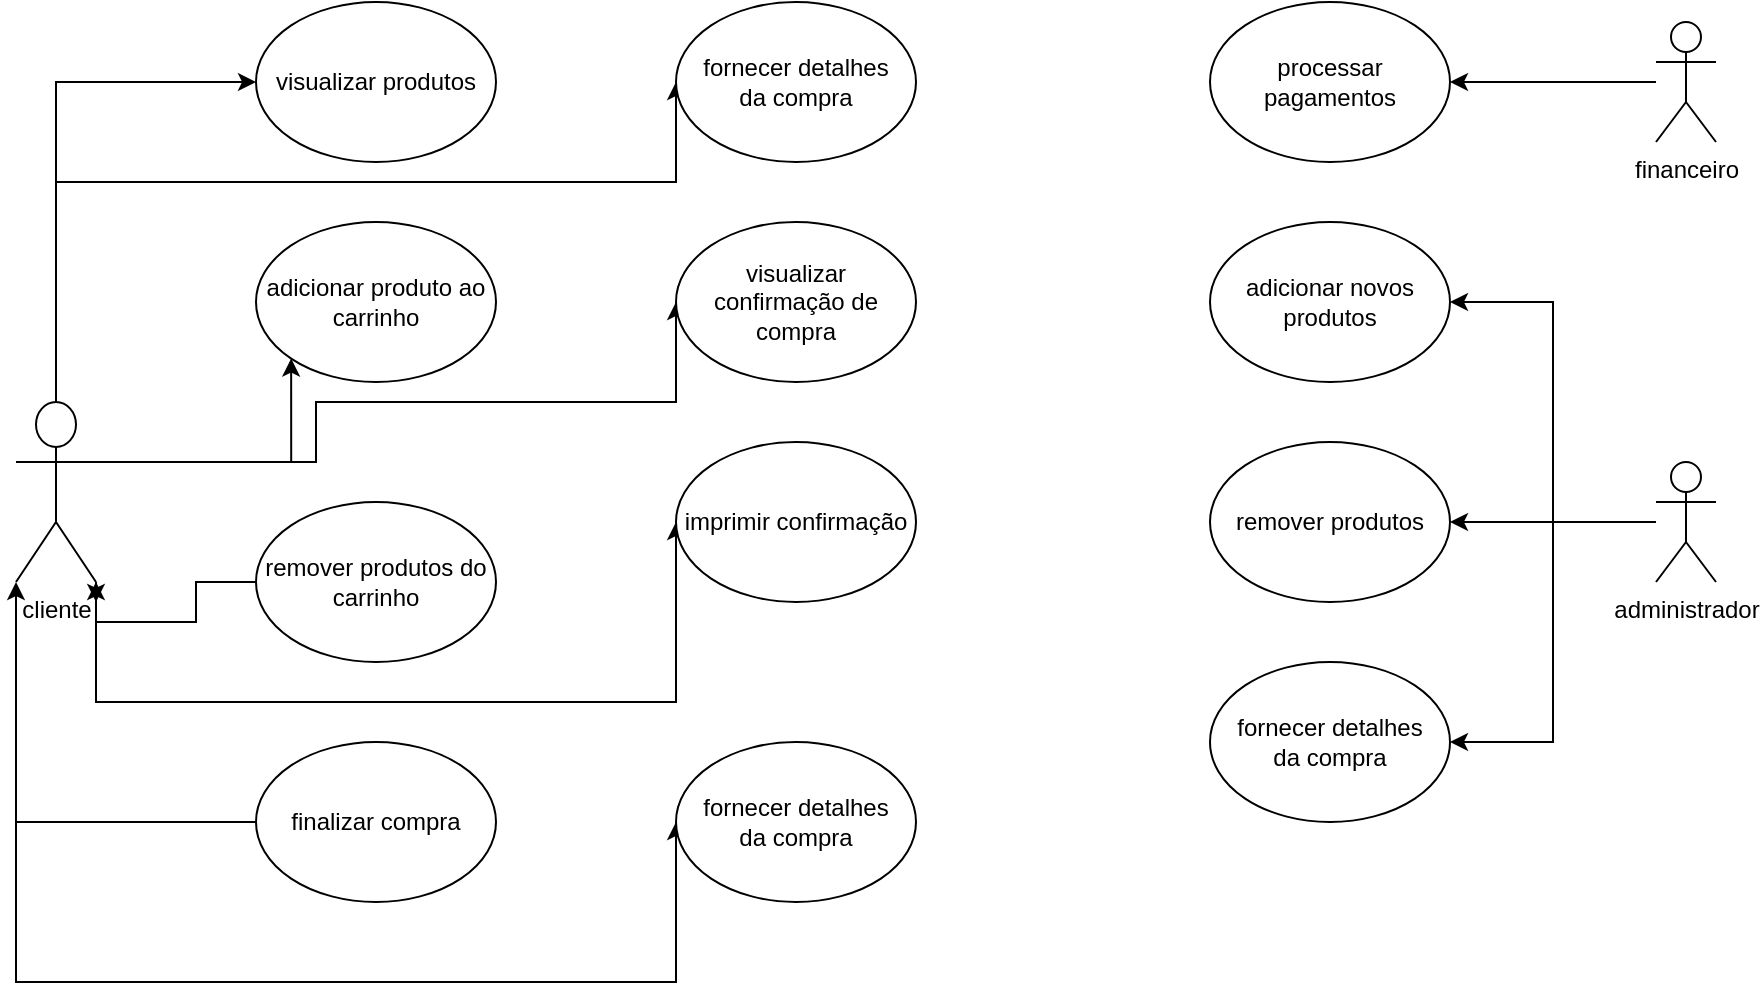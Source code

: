<mxfile version="21.7.2" type="github">
  <diagram name="Página-1" id="BEeG_p1P41INeJ9i-FPz">
    <mxGraphModel dx="1467" dy="1952" grid="1" gridSize="10" guides="1" tooltips="1" connect="1" arrows="1" fold="1" page="1" pageScale="1" pageWidth="827" pageHeight="1169" math="0" shadow="0">
      <root>
        <mxCell id="0" />
        <mxCell id="1" parent="0" />
        <mxCell id="mE4YtEU8vUPrZ0Cwn6l8-2" style="edgeStyle=orthogonalEdgeStyle;rounded=0;orthogonalLoop=1;jettySize=auto;html=1;entryX=0;entryY=0.5;entryDx=0;entryDy=0;" edge="1" parent="1" source="mE4YtEU8vUPrZ0Cwn6l8-1" target="mE4YtEU8vUPrZ0Cwn6l8-3">
          <mxGeometry relative="1" as="geometry">
            <mxPoint x="200" y="-330" as="targetPoint" />
            <Array as="points">
              <mxPoint x="130" y="-410" />
            </Array>
          </mxGeometry>
        </mxCell>
        <mxCell id="mE4YtEU8vUPrZ0Cwn6l8-5" style="edgeStyle=orthogonalEdgeStyle;rounded=0;orthogonalLoop=1;jettySize=auto;html=1;entryX=0;entryY=1;entryDx=0;entryDy=0;exitX=1;exitY=0.333;exitDx=0;exitDy=0;exitPerimeter=0;" edge="1" parent="1" source="mE4YtEU8vUPrZ0Cwn6l8-1" target="mE4YtEU8vUPrZ0Cwn6l8-4">
          <mxGeometry relative="1" as="geometry">
            <mxPoint x="170" y="-210" as="sourcePoint" />
            <Array as="points">
              <mxPoint x="248" y="-220" />
            </Array>
          </mxGeometry>
        </mxCell>
        <mxCell id="mE4YtEU8vUPrZ0Cwn6l8-14" style="edgeStyle=orthogonalEdgeStyle;rounded=0;orthogonalLoop=1;jettySize=auto;html=1;entryX=0;entryY=0.5;entryDx=0;entryDy=0;" edge="1" parent="1" source="mE4YtEU8vUPrZ0Cwn6l8-1" target="mE4YtEU8vUPrZ0Cwn6l8-12">
          <mxGeometry relative="1" as="geometry">
            <Array as="points">
              <mxPoint x="260" y="-220" />
              <mxPoint x="260" y="-250" />
            </Array>
          </mxGeometry>
        </mxCell>
        <mxCell id="mE4YtEU8vUPrZ0Cwn6l8-17" style="edgeStyle=orthogonalEdgeStyle;rounded=0;orthogonalLoop=1;jettySize=auto;html=1;entryX=0;entryY=0.5;entryDx=0;entryDy=0;" edge="1" parent="1" target="mE4YtEU8vUPrZ0Cwn6l8-15">
          <mxGeometry relative="1" as="geometry">
            <mxPoint x="150" y="-150" as="sourcePoint" />
            <Array as="points">
              <mxPoint x="150" y="-100" />
            </Array>
          </mxGeometry>
        </mxCell>
        <mxCell id="mE4YtEU8vUPrZ0Cwn6l8-18" style="edgeStyle=orthogonalEdgeStyle;rounded=0;orthogonalLoop=1;jettySize=auto;html=1;exitX=1;exitY=1;exitDx=0;exitDy=0;exitPerimeter=0;" edge="1" parent="1" source="mE4YtEU8vUPrZ0Cwn6l8-1">
          <mxGeometry relative="1" as="geometry">
            <mxPoint x="150" y="-150" as="targetPoint" />
          </mxGeometry>
        </mxCell>
        <mxCell id="mE4YtEU8vUPrZ0Cwn6l8-21" style="edgeStyle=orthogonalEdgeStyle;rounded=0;orthogonalLoop=1;jettySize=auto;html=1;entryX=0;entryY=0.5;entryDx=0;entryDy=0;" edge="1" parent="1" target="mE4YtEU8vUPrZ0Cwn6l8-19">
          <mxGeometry relative="1" as="geometry">
            <mxPoint x="110" y="-40" as="sourcePoint" />
            <Array as="points">
              <mxPoint x="110" y="40" />
            </Array>
          </mxGeometry>
        </mxCell>
        <mxCell id="mE4YtEU8vUPrZ0Cwn6l8-22" style="edgeStyle=orthogonalEdgeStyle;rounded=0;orthogonalLoop=1;jettySize=auto;html=1;entryX=0;entryY=0.5;entryDx=0;entryDy=0;" edge="1" parent="1" source="mE4YtEU8vUPrZ0Cwn6l8-1" target="mE4YtEU8vUPrZ0Cwn6l8-10">
          <mxGeometry relative="1" as="geometry">
            <Array as="points">
              <mxPoint x="130" y="-360" />
            </Array>
          </mxGeometry>
        </mxCell>
        <mxCell id="mE4YtEU8vUPrZ0Cwn6l8-1" value="cliente" style="shape=umlActor;verticalLabelPosition=bottom;verticalAlign=top;html=1;outlineConnect=0;" vertex="1" parent="1">
          <mxGeometry x="110" y="-250" width="40" height="90" as="geometry" />
        </mxCell>
        <mxCell id="mE4YtEU8vUPrZ0Cwn6l8-3" value="visualizar produtos" style="ellipse;whiteSpace=wrap;html=1;" vertex="1" parent="1">
          <mxGeometry x="230" y="-450" width="120" height="80" as="geometry" />
        </mxCell>
        <mxCell id="mE4YtEU8vUPrZ0Cwn6l8-4" value="adicionar produto ao carrinho" style="ellipse;whiteSpace=wrap;html=1;" vertex="1" parent="1">
          <mxGeometry x="230" y="-340" width="120" height="80" as="geometry" />
        </mxCell>
        <mxCell id="mE4YtEU8vUPrZ0Cwn6l8-7" style="edgeStyle=orthogonalEdgeStyle;rounded=0;orthogonalLoop=1;jettySize=auto;html=1;entryX=1;entryY=1;entryDx=0;entryDy=0;entryPerimeter=0;exitX=0;exitY=0.5;exitDx=0;exitDy=0;" edge="1" parent="1" source="mE4YtEU8vUPrZ0Cwn6l8-6" target="mE4YtEU8vUPrZ0Cwn6l8-1">
          <mxGeometry relative="1" as="geometry">
            <Array as="points">
              <mxPoint x="200" y="-160" />
              <mxPoint x="200" y="-140" />
              <mxPoint x="150" y="-140" />
            </Array>
          </mxGeometry>
        </mxCell>
        <mxCell id="mE4YtEU8vUPrZ0Cwn6l8-6" value="remover produtos do&lt;br&gt;carrinho" style="ellipse;whiteSpace=wrap;html=1;" vertex="1" parent="1">
          <mxGeometry x="230" y="-200" width="120" height="80" as="geometry" />
        </mxCell>
        <mxCell id="mE4YtEU8vUPrZ0Cwn6l8-9" style="edgeStyle=orthogonalEdgeStyle;rounded=0;orthogonalLoop=1;jettySize=auto;html=1;entryX=0;entryY=1;entryDx=0;entryDy=0;entryPerimeter=0;" edge="1" parent="1" source="mE4YtEU8vUPrZ0Cwn6l8-8" target="mE4YtEU8vUPrZ0Cwn6l8-1">
          <mxGeometry relative="1" as="geometry">
            <mxPoint x="130" y="-150" as="targetPoint" />
          </mxGeometry>
        </mxCell>
        <mxCell id="mE4YtEU8vUPrZ0Cwn6l8-8" value="finalizar compra" style="ellipse;whiteSpace=wrap;html=1;" vertex="1" parent="1">
          <mxGeometry x="230" y="-80" width="120" height="80" as="geometry" />
        </mxCell>
        <mxCell id="mE4YtEU8vUPrZ0Cwn6l8-10" value="fornecer detalhes&lt;br&gt;da compra" style="ellipse;whiteSpace=wrap;html=1;" vertex="1" parent="1">
          <mxGeometry x="440" y="-450" width="120" height="80" as="geometry" />
        </mxCell>
        <mxCell id="mE4YtEU8vUPrZ0Cwn6l8-12" value="visualizar confirmação de compra" style="ellipse;whiteSpace=wrap;html=1;" vertex="1" parent="1">
          <mxGeometry x="440" y="-340" width="120" height="80" as="geometry" />
        </mxCell>
        <mxCell id="mE4YtEU8vUPrZ0Cwn6l8-15" value="imprimir confirmação" style="ellipse;whiteSpace=wrap;html=1;" vertex="1" parent="1">
          <mxGeometry x="440" y="-230" width="120" height="80" as="geometry" />
        </mxCell>
        <mxCell id="mE4YtEU8vUPrZ0Cwn6l8-19" value="fornecer detalhes&lt;br&gt;da compra" style="ellipse;whiteSpace=wrap;html=1;" vertex="1" parent="1">
          <mxGeometry x="440" y="-80" width="120" height="80" as="geometry" />
        </mxCell>
        <mxCell id="mE4YtEU8vUPrZ0Cwn6l8-23" value="processar pagamentos" style="ellipse;whiteSpace=wrap;html=1;" vertex="1" parent="1">
          <mxGeometry x="707" y="-450" width="120" height="80" as="geometry" />
        </mxCell>
        <mxCell id="mE4YtEU8vUPrZ0Cwn6l8-24" value="adicionar novos produtos" style="ellipse;whiteSpace=wrap;html=1;" vertex="1" parent="1">
          <mxGeometry x="707" y="-340" width="120" height="80" as="geometry" />
        </mxCell>
        <mxCell id="mE4YtEU8vUPrZ0Cwn6l8-25" value="remover produtos" style="ellipse;whiteSpace=wrap;html=1;" vertex="1" parent="1">
          <mxGeometry x="707" y="-230" width="120" height="80" as="geometry" />
        </mxCell>
        <mxCell id="mE4YtEU8vUPrZ0Cwn6l8-26" value="fornecer detalhes&lt;br&gt;da compra" style="ellipse;whiteSpace=wrap;html=1;" vertex="1" parent="1">
          <mxGeometry x="707" y="-120" width="120" height="80" as="geometry" />
        </mxCell>
        <mxCell id="mE4YtEU8vUPrZ0Cwn6l8-28" style="edgeStyle=orthogonalEdgeStyle;rounded=0;orthogonalLoop=1;jettySize=auto;html=1;entryX=1;entryY=0.5;entryDx=0;entryDy=0;" edge="1" parent="1" source="mE4YtEU8vUPrZ0Cwn6l8-27" target="mE4YtEU8vUPrZ0Cwn6l8-23">
          <mxGeometry relative="1" as="geometry" />
        </mxCell>
        <mxCell id="mE4YtEU8vUPrZ0Cwn6l8-27" value="financeiro" style="shape=umlActor;verticalLabelPosition=bottom;verticalAlign=top;html=1;outlineConnect=0;" vertex="1" parent="1">
          <mxGeometry x="930" y="-440" width="30" height="60" as="geometry" />
        </mxCell>
        <mxCell id="mE4YtEU8vUPrZ0Cwn6l8-30" style="edgeStyle=orthogonalEdgeStyle;rounded=0;orthogonalLoop=1;jettySize=auto;html=1;entryX=1;entryY=0.5;entryDx=0;entryDy=0;" edge="1" parent="1" source="mE4YtEU8vUPrZ0Cwn6l8-29" target="mE4YtEU8vUPrZ0Cwn6l8-25">
          <mxGeometry relative="1" as="geometry">
            <Array as="points">
              <mxPoint x="870" y="-190" />
              <mxPoint x="870" y="-190" />
            </Array>
          </mxGeometry>
        </mxCell>
        <mxCell id="mE4YtEU8vUPrZ0Cwn6l8-31" style="edgeStyle=orthogonalEdgeStyle;rounded=0;orthogonalLoop=1;jettySize=auto;html=1;entryX=1;entryY=0.5;entryDx=0;entryDy=0;" edge="1" parent="1" source="mE4YtEU8vUPrZ0Cwn6l8-29" target="mE4YtEU8vUPrZ0Cwn6l8-26">
          <mxGeometry relative="1" as="geometry" />
        </mxCell>
        <mxCell id="mE4YtEU8vUPrZ0Cwn6l8-32" style="edgeStyle=orthogonalEdgeStyle;rounded=0;orthogonalLoop=1;jettySize=auto;html=1;entryX=1;entryY=0.5;entryDx=0;entryDy=0;" edge="1" parent="1" source="mE4YtEU8vUPrZ0Cwn6l8-29" target="mE4YtEU8vUPrZ0Cwn6l8-24">
          <mxGeometry relative="1" as="geometry" />
        </mxCell>
        <mxCell id="mE4YtEU8vUPrZ0Cwn6l8-29" value="administrador" style="shape=umlActor;verticalLabelPosition=bottom;verticalAlign=top;html=1;outlineConnect=0;" vertex="1" parent="1">
          <mxGeometry x="930" y="-220" width="30" height="60" as="geometry" />
        </mxCell>
      </root>
    </mxGraphModel>
  </diagram>
</mxfile>
